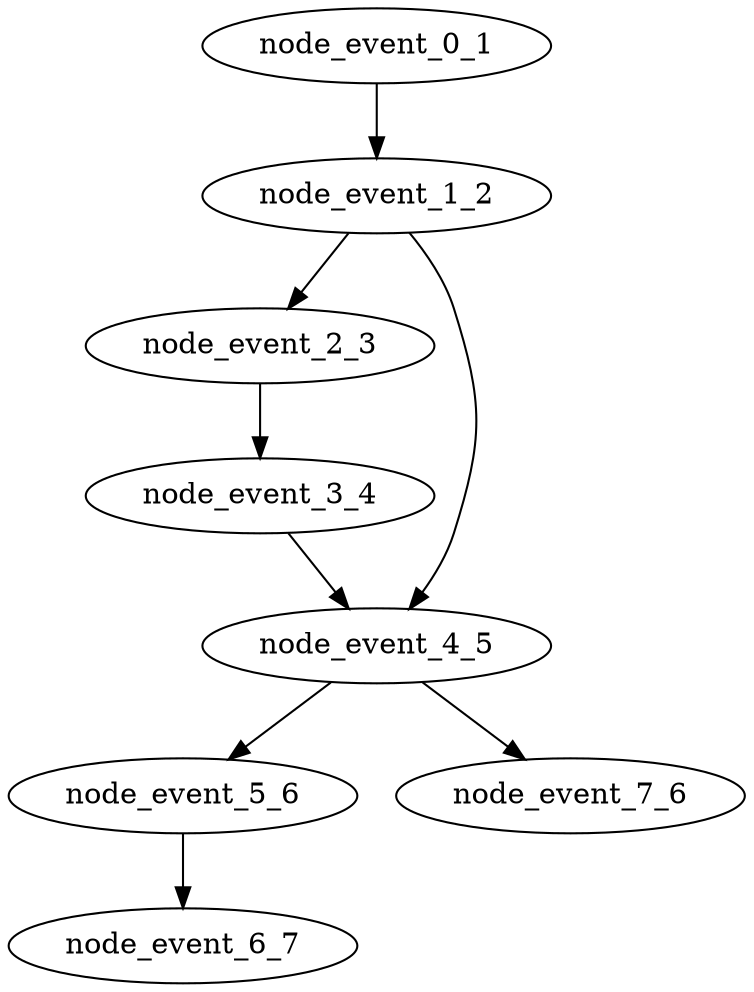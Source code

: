 digraph {
    node_event_0_1 [EventIndex="0" EventType="DotQasm.Scheduling.GateEvent" Depth="1" Dependencies="0" Latency="00:00:00.0010000" Priority="0.011"];
    node_event_1_2 [EventIndex="1" EventType="DotQasm.Scheduling.ControlledGateEvent" Depth="2" Dependencies="1" Latency="00:00:00.0020000" Priority="0.01"];
    node_event_2_3 [EventIndex="2" EventType="DotQasm.Scheduling.GateEvent" Depth="3" Dependencies="2" Latency="00:00:00.0010000" Priority="0.008"];
    node_event_3_4 [EventIndex="3" EventType="DotQasm.Scheduling.GateEvent" Depth="4" Dependencies="3" Latency="00:00:00.0010000" Priority="0.007"];
    node_event_4_5 [EventIndex="4" EventType="DotQasm.Scheduling.ControlledGateEvent" Depth="5" Dependencies="6" Latency="00:00:00.0020000" Priority="0.006"];
    node_event_5_6 [EventIndex="5" EventType="DotQasm.Scheduling.GateEvent" Depth="6" Dependencies="7" Latency="00:00:00.0010000" Priority="0.004"];
    node_event_6_7 [EventIndex="6" EventType="DotQasm.Scheduling.MeasurementEvent" Depth="7" Dependencies="8" Latency="00:00:00.0030000" Priority="0.003"];
    node_event_7_6 [EventIndex="7" EventType="DotQasm.Scheduling.MeasurementEvent" Depth="6" Dependencies="7" Latency="00:00:00.0030000" Priority="0.003"];
    node_event_0_1 -> node_event_1_2;
    node_event_1_2 -> node_event_2_3;
    node_event_1_2 -> node_event_4_5;
    node_event_2_3 -> node_event_3_4;
    node_event_3_4 -> node_event_4_5;
    node_event_4_5 -> node_event_5_6;
    node_event_4_5 -> node_event_7_6;
    node_event_5_6 -> node_event_6_7;
}
